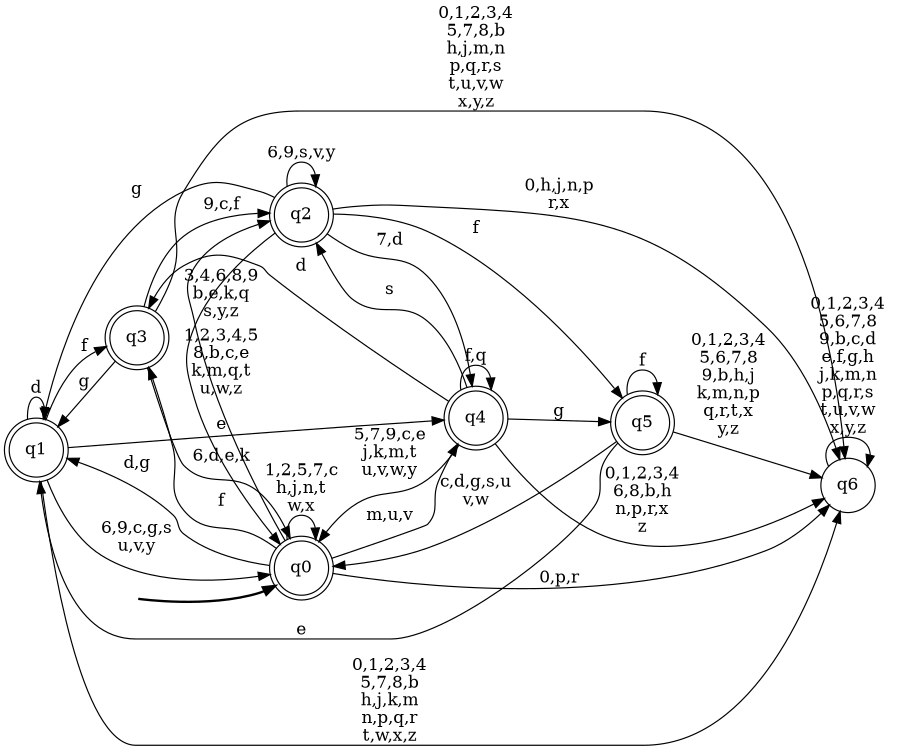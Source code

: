 digraph BlueStar {
__start0 [style = invis, shape = none, label = "", width = 0, height = 0];

rankdir=LR;
size="8,5";

s0 [style="rounded,filled", color="black", fillcolor="white" shape="doublecircle", label="q0"];
s1 [style="rounded,filled", color="black", fillcolor="white" shape="doublecircle", label="q1"];
s2 [style="rounded,filled", color="black", fillcolor="white" shape="doublecircle", label="q2"];
s3 [style="rounded,filled", color="black", fillcolor="white" shape="doublecircle", label="q3"];
s4 [style="rounded,filled", color="black", fillcolor="white" shape="doublecircle", label="q4"];
s5 [style="rounded,filled", color="black", fillcolor="white" shape="doublecircle", label="q5"];
s6 [style="filled", color="black", fillcolor="white" shape="circle", label="q6"];
subgraph cluster_main { 
	graph [pad=".75", ranksep="0.15", nodesep="0.15"];
	 style=invis; 
	__start0 -> s0 [penwidth=2];
}
s0 -> s0 [label="1,2,5,7,c\nh,j,n,t\nw,x"];
s0 -> s1 [label="d,g"];
s0 -> s2 [label="3,4,6,8,9\nb,e,k,q\ns,y,z"];
s0 -> s3 [label="f"];
s0 -> s4 [label="m,u,v"];
s0 -> s6 [label="0,p,r"];
s1 -> s0 [label="6,9,c,g,s\nu,v,y"];
s1 -> s1 [label="d"];
s1 -> s3 [label="f"];
s1 -> s4 [label="e"];
s1 -> s6 [label="0,1,2,3,4\n5,7,8,b\nh,j,k,m\nn,p,q,r\nt,w,x,z"];
s2 -> s0 [label="1,2,3,4,5\n8,b,c,e\nk,m,q,t\nu,w,z"];
s2 -> s1 [label="g"];
s2 -> s2 [label="6,9,s,v,y"];
s2 -> s4 [label="7,d"];
s2 -> s5 [label="f"];
s2 -> s6 [label="0,h,j,n,p\nr,x"];
s3 -> s0 [label="6,d,e,k"];
s3 -> s1 [label="g"];
s3 -> s2 [label="9,c,f"];
s3 -> s6 [label="0,1,2,3,4\n5,7,8,b\nh,j,m,n\np,q,r,s\nt,u,v,w\nx,y,z"];
s4 -> s0 [label="5,7,9,c,e\nj,k,m,t\nu,v,w,y"];
s4 -> s2 [label="s"];
s4 -> s3 [label="d"];
s4 -> s4 [label="f,q"];
s4 -> s5 [label="g"];
s4 -> s6 [label="0,1,2,3,4\n6,8,b,h\nn,p,r,x\nz"];
s5 -> s0 [label="c,d,g,s,u\nv,w"];
s5 -> s1 [label="e"];
s5 -> s5 [label="f"];
s5 -> s6 [label="0,1,2,3,4\n5,6,7,8\n9,b,h,j\nk,m,n,p\nq,r,t,x\ny,z"];
s6 -> s6 [label="0,1,2,3,4\n5,6,7,8\n9,b,c,d\ne,f,g,h\nj,k,m,n\np,q,r,s\nt,u,v,w\nx,y,z"];

}